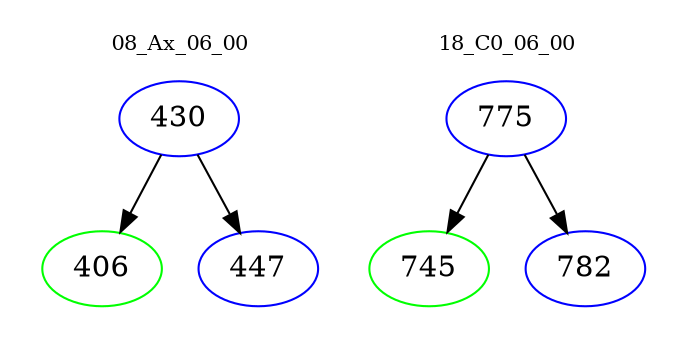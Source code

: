 digraph{
subgraph cluster_0 {
color = white
label = "08_Ax_06_00";
fontsize=10;
T0_430 [label="430", color="blue"]
T0_430 -> T0_406 [color="black"]
T0_406 [label="406", color="green"]
T0_430 -> T0_447 [color="black"]
T0_447 [label="447", color="blue"]
}
subgraph cluster_1 {
color = white
label = "18_C0_06_00";
fontsize=10;
T1_775 [label="775", color="blue"]
T1_775 -> T1_745 [color="black"]
T1_745 [label="745", color="green"]
T1_775 -> T1_782 [color="black"]
T1_782 [label="782", color="blue"]
}
}
